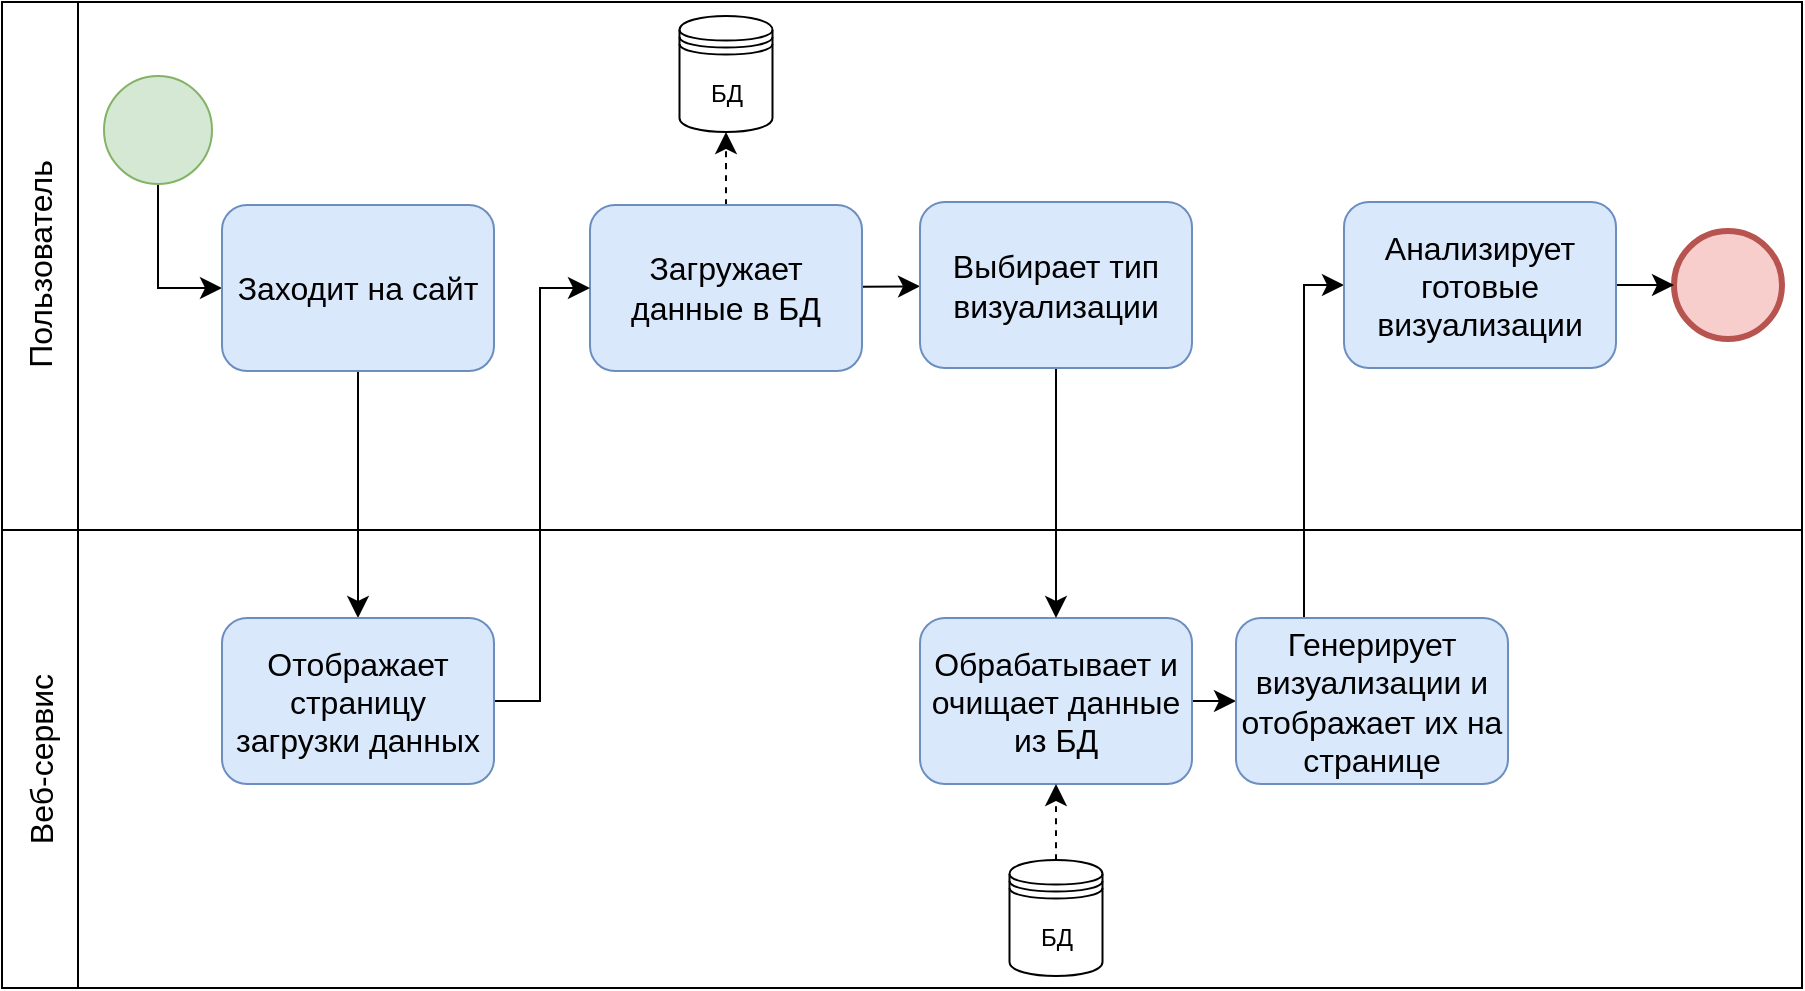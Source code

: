 <mxfile version="24.4.10" type="device">
  <diagram name="Страница — 1" id="_huaSoNgk-iqfo22FVlA">
    <mxGraphModel dx="1084" dy="1187" grid="0" gridSize="10" guides="1" tooltips="1" connect="1" arrows="1" fold="1" page="0" pageScale="1" pageWidth="827" pageHeight="1169" math="0" shadow="0">
      <root>
        <mxCell id="0" />
        <mxCell id="1" parent="0" />
        <mxCell id="hQlZHe3whh_hZIrFcCBq-35" value="" style="rounded=0;whiteSpace=wrap;html=1;fontSize=16;" parent="1" vertex="1">
          <mxGeometry x="4" y="191" width="862" height="229" as="geometry" />
        </mxCell>
        <mxCell id="hQlZHe3whh_hZIrFcCBq-34" value="" style="rounded=0;whiteSpace=wrap;html=1;fontSize=16;" parent="1" vertex="1">
          <mxGeometry x="-34" y="-73" width="900" height="264" as="geometry" />
        </mxCell>
        <mxCell id="hQlZHe3whh_hZIrFcCBq-15" value="" style="ellipse;whiteSpace=wrap;html=1;aspect=fixed;fontSize=16;fillColor=#f8cecc;strokeColor=#b85450;strokeWidth=3;" parent="1" vertex="1">
          <mxGeometry x="802" y="41.5" width="54" height="54" as="geometry" />
        </mxCell>
        <mxCell id="hQlZHe3whh_hZIrFcCBq-18" style="edgeStyle=orthogonalEdgeStyle;rounded=0;orthogonalLoop=1;jettySize=auto;html=1;entryX=0;entryY=0.5;entryDx=0;entryDy=0;fontSize=12;startSize=8;endSize=8;exitX=0.5;exitY=1;exitDx=0;exitDy=0;" parent="1" source="hQlZHe3whh_hZIrFcCBq-16" target="47GC-LtLaAY7EbP0LXb1-3" edge="1">
          <mxGeometry relative="1" as="geometry">
            <mxPoint x="-57" y="70" as="targetPoint" />
          </mxGeometry>
        </mxCell>
        <mxCell id="hQlZHe3whh_hZIrFcCBq-16" value="" style="ellipse;whiteSpace=wrap;html=1;aspect=fixed;fontSize=16;fillColor=#d5e8d4;strokeColor=#82b366;" parent="1" vertex="1">
          <mxGeometry x="17" y="-36" width="54" height="54" as="geometry" />
        </mxCell>
        <mxCell id="hQlZHe3whh_hZIrFcCBq-36" value="" style="rounded=0;whiteSpace=wrap;html=1;fontSize=16;" parent="1" vertex="1">
          <mxGeometry x="-34" y="-73" width="38" height="264" as="geometry" />
        </mxCell>
        <mxCell id="hQlZHe3whh_hZIrFcCBq-37" value="" style="rounded=0;whiteSpace=wrap;html=1;fontSize=16;" parent="1" vertex="1">
          <mxGeometry x="-34" y="191" width="38" height="229" as="geometry" />
        </mxCell>
        <mxCell id="hQlZHe3whh_hZIrFcCBq-38" value="Пользователь" style="text;html=1;strokeColor=none;fillColor=none;align=center;verticalAlign=middle;whiteSpace=wrap;rounded=0;fontSize=16;rotation=-90;" parent="1" vertex="1">
          <mxGeometry x="-45" y="43" width="60" height="30" as="geometry" />
        </mxCell>
        <mxCell id="hQlZHe3whh_hZIrFcCBq-39" value="Веб-сервис" style="text;html=1;strokeColor=none;fillColor=none;align=center;verticalAlign=middle;whiteSpace=wrap;rounded=0;fontSize=16;rotation=-90;" parent="1" vertex="1">
          <mxGeometry x="-85.75" y="291.63" width="141.5" height="27.75" as="geometry" />
        </mxCell>
        <mxCell id="47GC-LtLaAY7EbP0LXb1-17" style="edgeStyle=none;curved=1;rounded=0;orthogonalLoop=1;jettySize=auto;html=1;entryX=0.5;entryY=0;entryDx=0;entryDy=0;fontSize=12;startSize=8;endSize=8;" parent="1" source="47GC-LtLaAY7EbP0LXb1-3" target="47GC-LtLaAY7EbP0LXb1-16" edge="1">
          <mxGeometry relative="1" as="geometry" />
        </mxCell>
        <mxCell id="47GC-LtLaAY7EbP0LXb1-3" value="Заходит на сайт" style="rounded=1;whiteSpace=wrap;html=1;fontSize=16;fillColor=#dae8fc;strokeColor=#6c8ebf;" parent="1" vertex="1">
          <mxGeometry x="76" y="28.5" width="136" height="83" as="geometry" />
        </mxCell>
        <mxCell id="47GC-LtLaAY7EbP0LXb1-9" style="edgeStyle=none;curved=1;rounded=0;orthogonalLoop=1;jettySize=auto;html=1;entryX=0.5;entryY=1;entryDx=0;entryDy=0;fontSize=12;startSize=8;endSize=8;dashed=1;" parent="1" source="47GC-LtLaAY7EbP0LXb1-5" target="47GC-LtLaAY7EbP0LXb1-8" edge="1">
          <mxGeometry relative="1" as="geometry" />
        </mxCell>
        <mxCell id="HTvvkenFUOUIIgJDALAT-4" style="edgeStyle=none;curved=1;rounded=0;orthogonalLoop=1;jettySize=auto;html=1;fontSize=12;startSize=8;endSize=8;" edge="1" parent="1" source="47GC-LtLaAY7EbP0LXb1-5" target="47GC-LtLaAY7EbP0LXb1-14">
          <mxGeometry relative="1" as="geometry" />
        </mxCell>
        <mxCell id="47GC-LtLaAY7EbP0LXb1-5" value="Загружает данные в БД" style="rounded=1;whiteSpace=wrap;html=1;fontSize=16;fillColor=#dae8fc;strokeColor=#6c8ebf;" parent="1" vertex="1">
          <mxGeometry x="260" y="28.5" width="136" height="83" as="geometry" />
        </mxCell>
        <mxCell id="47GC-LtLaAY7EbP0LXb1-8" value="БД" style="shape=datastore;whiteSpace=wrap;html=1;" parent="1" vertex="1">
          <mxGeometry x="304.75" y="-66" width="46.5" height="58" as="geometry" />
        </mxCell>
        <mxCell id="HTvvkenFUOUIIgJDALAT-6" style="edgeStyle=none;curved=1;rounded=0;orthogonalLoop=1;jettySize=auto;html=1;fontSize=12;startSize=8;endSize=8;" edge="1" parent="1" source="47GC-LtLaAY7EbP0LXb1-10" target="47GC-LtLaAY7EbP0LXb1-21">
          <mxGeometry relative="1" as="geometry" />
        </mxCell>
        <mxCell id="47GC-LtLaAY7EbP0LXb1-10" value="Обрабатывает и очищает данные из БД" style="rounded=1;whiteSpace=wrap;html=1;fontSize=16;fillColor=#dae8fc;strokeColor=#6c8ebf;" parent="1" vertex="1">
          <mxGeometry x="425" y="235" width="136" height="83" as="geometry" />
        </mxCell>
        <mxCell id="47GC-LtLaAY7EbP0LXb1-12" style="edgeStyle=none;curved=1;rounded=0;orthogonalLoop=1;jettySize=auto;html=1;entryX=0.5;entryY=1;entryDx=0;entryDy=0;fontSize=12;startSize=8;endSize=8;dashed=1;" parent="1" source="47GC-LtLaAY7EbP0LXb1-11" target="47GC-LtLaAY7EbP0LXb1-10" edge="1">
          <mxGeometry relative="1" as="geometry" />
        </mxCell>
        <mxCell id="47GC-LtLaAY7EbP0LXb1-11" value="БД" style="shape=datastore;whiteSpace=wrap;html=1;" parent="1" vertex="1">
          <mxGeometry x="469.75" y="356" width="46.5" height="58" as="geometry" />
        </mxCell>
        <mxCell id="HTvvkenFUOUIIgJDALAT-5" style="edgeStyle=none;curved=1;rounded=0;orthogonalLoop=1;jettySize=auto;html=1;entryX=0.5;entryY=0;entryDx=0;entryDy=0;fontSize=12;startSize=8;endSize=8;" edge="1" parent="1" source="47GC-LtLaAY7EbP0LXb1-14" target="47GC-LtLaAY7EbP0LXb1-10">
          <mxGeometry relative="1" as="geometry" />
        </mxCell>
        <mxCell id="47GC-LtLaAY7EbP0LXb1-14" value="Выбирает тип визуализации" style="rounded=1;whiteSpace=wrap;html=1;fontSize=16;fillColor=#dae8fc;strokeColor=#6c8ebf;" parent="1" vertex="1">
          <mxGeometry x="425" y="27" width="136" height="83" as="geometry" />
        </mxCell>
        <mxCell id="HTvvkenFUOUIIgJDALAT-2" style="edgeStyle=orthogonalEdgeStyle;rounded=0;orthogonalLoop=1;jettySize=auto;html=1;entryX=0;entryY=0.5;entryDx=0;entryDy=0;fontSize=12;startSize=8;endSize=8;exitX=1;exitY=0.5;exitDx=0;exitDy=0;" edge="1" parent="1" source="47GC-LtLaAY7EbP0LXb1-16" target="47GC-LtLaAY7EbP0LXb1-5">
          <mxGeometry relative="1" as="geometry">
            <mxPoint x="206" y="231.5" as="sourcePoint" />
            <mxPoint x="296" y="108" as="targetPoint" />
            <Array as="points">
              <mxPoint x="235" y="277" />
              <mxPoint x="235" y="70" />
            </Array>
          </mxGeometry>
        </mxCell>
        <mxCell id="47GC-LtLaAY7EbP0LXb1-16" value="Отображает страницу загрузки данных" style="rounded=1;whiteSpace=wrap;html=1;fontSize=16;fillColor=#dae8fc;strokeColor=#6c8ebf;" parent="1" vertex="1">
          <mxGeometry x="76" y="235" width="136" height="83" as="geometry" />
        </mxCell>
        <mxCell id="HTvvkenFUOUIIgJDALAT-7" style="edgeStyle=orthogonalEdgeStyle;rounded=0;orthogonalLoop=1;jettySize=auto;html=1;entryX=0;entryY=0.5;entryDx=0;entryDy=0;fontSize=12;startSize=8;endSize=8;exitX=0.25;exitY=0;exitDx=0;exitDy=0;" edge="1" parent="1" source="47GC-LtLaAY7EbP0LXb1-21" target="47GC-LtLaAY7EbP0LXb1-24">
          <mxGeometry relative="1" as="geometry" />
        </mxCell>
        <mxCell id="47GC-LtLaAY7EbP0LXb1-21" value="Генерирует визуализации и отображает их на странице" style="rounded=1;whiteSpace=wrap;html=1;fontSize=16;fillColor=#dae8fc;strokeColor=#6c8ebf;" parent="1" vertex="1">
          <mxGeometry x="583" y="235" width="136" height="83" as="geometry" />
        </mxCell>
        <mxCell id="47GC-LtLaAY7EbP0LXb1-26" style="edgeStyle=none;curved=1;rounded=0;orthogonalLoop=1;jettySize=auto;html=1;fontSize=12;startSize=8;endSize=8;" parent="1" source="47GC-LtLaAY7EbP0LXb1-24" target="hQlZHe3whh_hZIrFcCBq-15" edge="1">
          <mxGeometry relative="1" as="geometry" />
        </mxCell>
        <mxCell id="47GC-LtLaAY7EbP0LXb1-24" value="Анализирует готовые визуализации" style="rounded=1;whiteSpace=wrap;html=1;fontSize=16;fillColor=#dae8fc;strokeColor=#6c8ebf;" parent="1" vertex="1">
          <mxGeometry x="637" y="27" width="136" height="83" as="geometry" />
        </mxCell>
      </root>
    </mxGraphModel>
  </diagram>
</mxfile>
